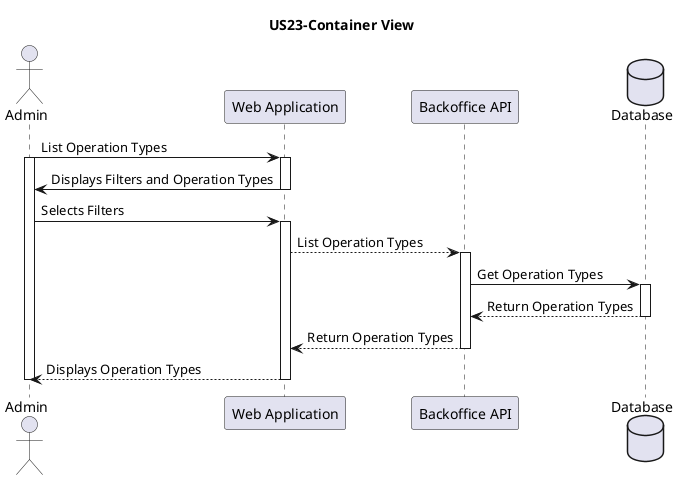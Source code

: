 ' 
' User Story:
' As an Admin, I want to list/search operation types, so that I can see the details, edit, and remove operation types.
'
' Acceptance Criteria:
' - Admins can search and filter operation types by name, specialization, or status (active/inactive).
' - The system displays operation types in a searchable list with attributes such as name, required staff, and estimated duration.
' - Admins can select an operation type to view, edit, or deactivate it.

@startuml

title US23-Container View

actor Admin as A
participant "Web Application" as web
participant "Backoffice API" as api
database "Database" as db

A -> web : List Operation Types
activate A
activate web

web -> A : Displays Filters and Operation Types
deactivate web

A -> web : Selects Filters
activate web

web --> api : List Operation Types
activate api

api -> db : Get Operation Types
activate db

db --> api : Return Operation Types
deactivate db

api --> web : Return Operation Types
deactivate api

web --> A : Displays Operation Types
deactivate web
deactivate A





